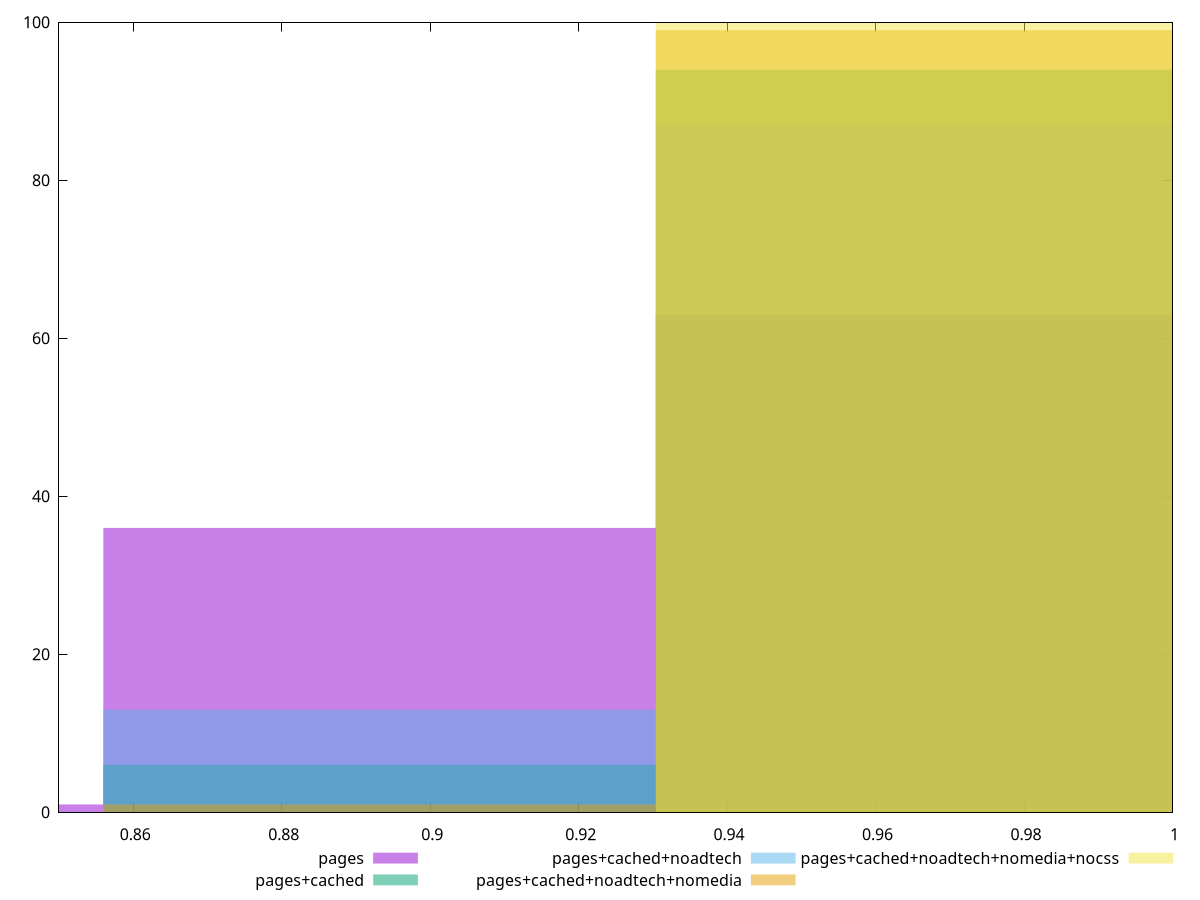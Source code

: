 reset

$pages <<EOF
0.9676165899893032 63
0.8931845446055107 36
0.8187524992217181 1
EOF

$pagesCached <<EOF
0.9676165899893032 94
0.8931845446055107 6
EOF

$pagesCachedNoadtech <<EOF
0.9676165899893032 87
0.8931845446055107 13
EOF

$pagesCachedNoadtechNomedia <<EOF
0.9676165899893032 99
0.8931845446055107 1
EOF

$pagesCachedNoadtechNomediaNocss <<EOF
0.9676165899893032 100
EOF

set key outside below
set boxwidth 0.07443204538379256
set xrange [0.85:1]
set yrange [0:100]
set trange [0:100]
set style fill transparent solid 0.5 noborder
set terminal svg size 640, 530 enhanced background rgb 'white'
set output "report_00015_2021-02-09T16-11-33.973Z/unminified-css/comparison/histogram/all_score.svg"

plot $pages title "pages" with boxes, \
     $pagesCached title "pages+cached" with boxes, \
     $pagesCachedNoadtech title "pages+cached+noadtech" with boxes, \
     $pagesCachedNoadtechNomedia title "pages+cached+noadtech+nomedia" with boxes, \
     $pagesCachedNoadtechNomediaNocss title "pages+cached+noadtech+nomedia+nocss" with boxes

reset

